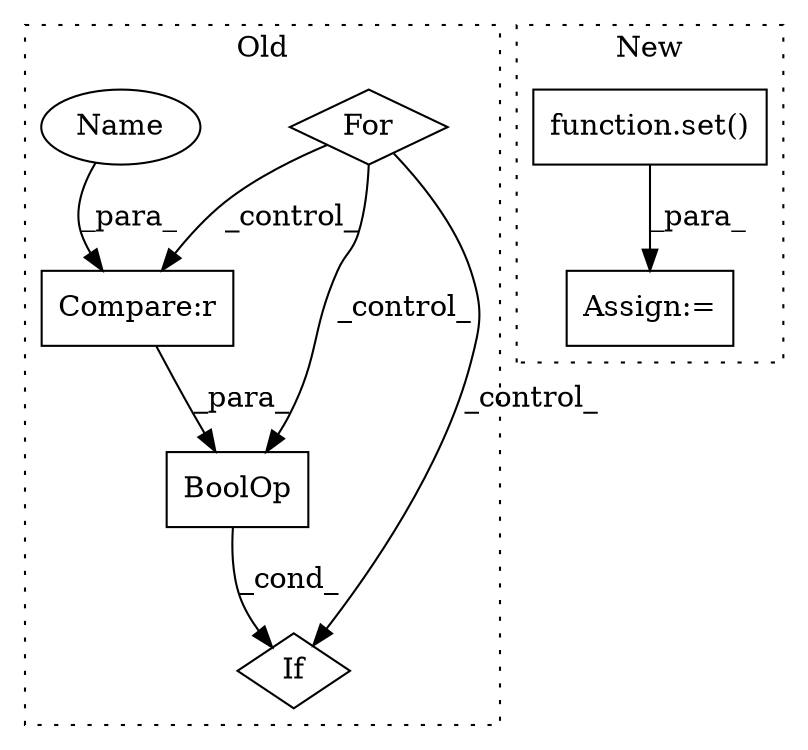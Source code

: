 digraph G {
subgraph cluster0 {
1 [label="BoolOp" a="72" s="10526" l="60" shape="box"];
4 [label="Compare:r" a="40" s="10526" l="18" shape="box"];
5 [label="If" a="96" s="10523" l="3" shape="diamond"];
6 [label="For" a="107" s="10488,10509" l="4,14" shape="diamond"];
7 [label="Name" a="87" s="10526" l="6" shape="ellipse"];
label = "Old";
style="dotted";
}
subgraph cluster1 {
2 [label="function.set()" a="75" s="11484,11511" l="4,1" shape="box"];
3 [label="Assign:=" a="68" s="11471" l="3" shape="box"];
label = "New";
style="dotted";
}
1 -> 5 [label="_cond_"];
2 -> 3 [label="_para_"];
4 -> 1 [label="_para_"];
6 -> 4 [label="_control_"];
6 -> 5 [label="_control_"];
6 -> 1 [label="_control_"];
7 -> 4 [label="_para_"];
}